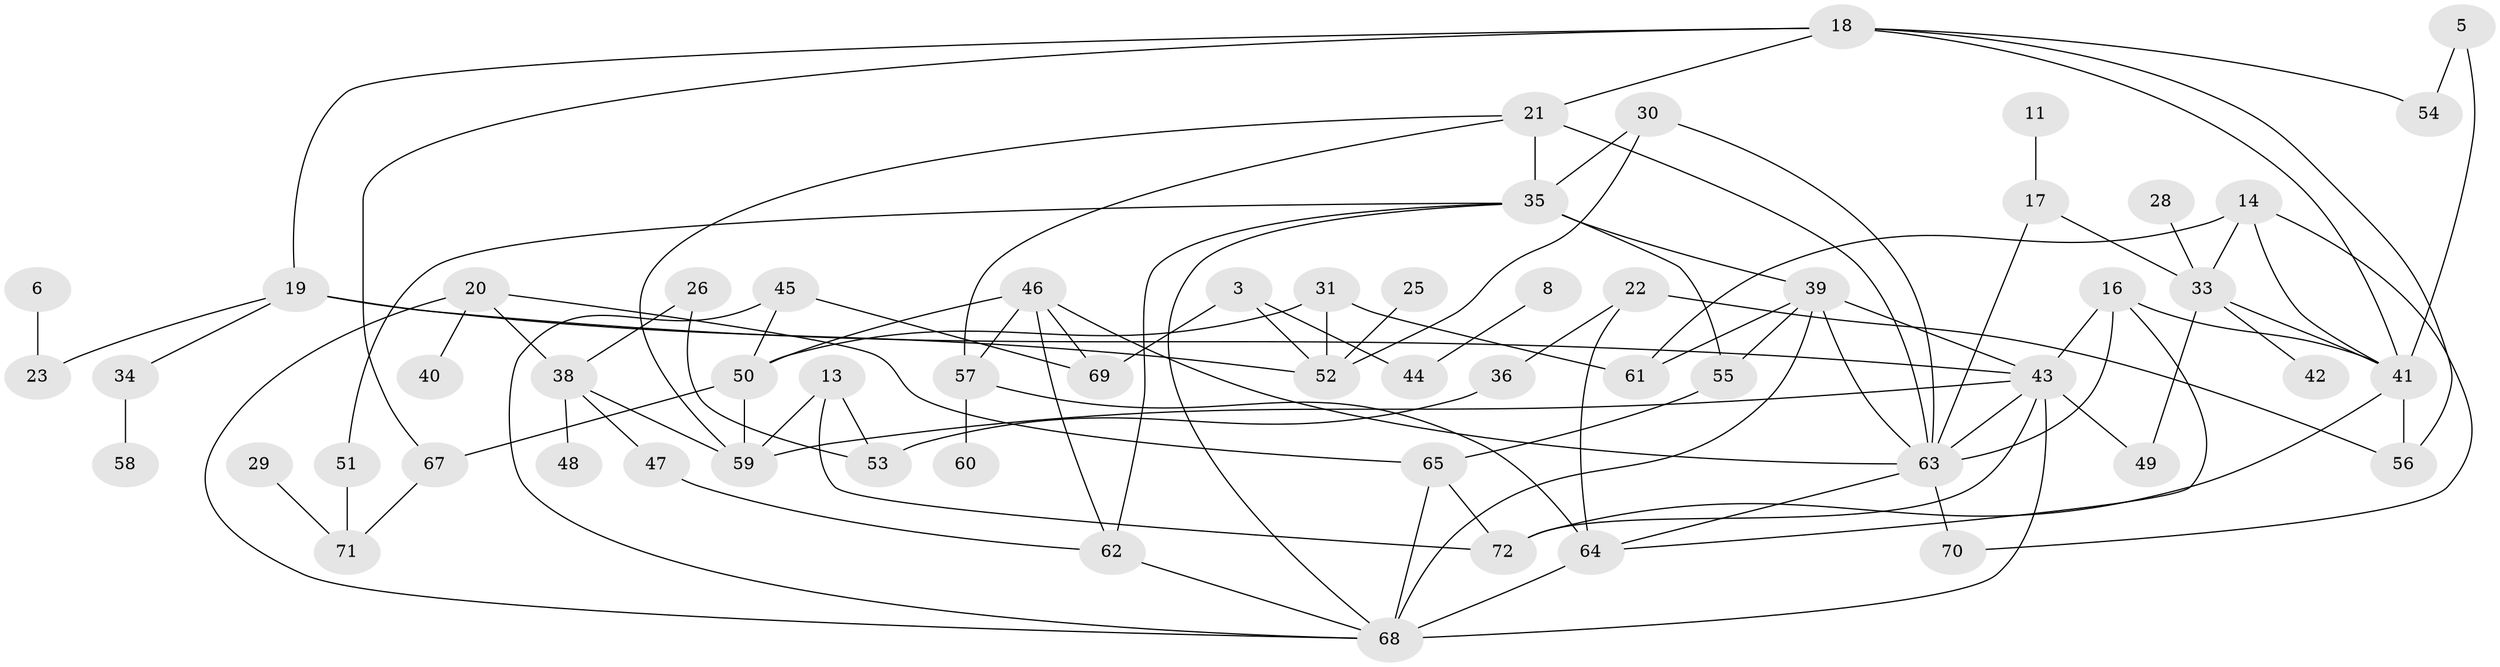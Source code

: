 // original degree distribution, {2: 0.22377622377622378, 1: 0.23076923076923078, 0: 0.08391608391608392, 3: 0.21678321678321677, 4: 0.1048951048951049, 6: 0.027972027972027972, 5: 0.09090909090909091, 7: 0.02097902097902098}
// Generated by graph-tools (version 1.1) at 2025/00/03/09/25 03:00:54]
// undirected, 59 vertices, 100 edges
graph export_dot {
graph [start="1"]
  node [color=gray90,style=filled];
  3;
  5;
  6;
  8;
  11;
  13;
  14;
  16;
  17;
  18;
  19;
  20;
  21;
  22;
  23;
  25;
  26;
  28;
  29;
  30;
  31;
  33;
  34;
  35;
  36;
  38;
  39;
  40;
  41;
  42;
  43;
  44;
  45;
  46;
  47;
  48;
  49;
  50;
  51;
  52;
  53;
  54;
  55;
  56;
  57;
  58;
  59;
  60;
  61;
  62;
  63;
  64;
  65;
  67;
  68;
  69;
  70;
  71;
  72;
  3 -- 44 [weight=1.0];
  3 -- 52 [weight=1.0];
  3 -- 69 [weight=1.0];
  5 -- 41 [weight=1.0];
  5 -- 54 [weight=1.0];
  6 -- 23 [weight=1.0];
  8 -- 44 [weight=1.0];
  11 -- 17 [weight=1.0];
  13 -- 53 [weight=1.0];
  13 -- 59 [weight=1.0];
  13 -- 72 [weight=1.0];
  14 -- 33 [weight=1.0];
  14 -- 41 [weight=1.0];
  14 -- 61 [weight=1.0];
  14 -- 70 [weight=1.0];
  16 -- 41 [weight=1.0];
  16 -- 43 [weight=1.0];
  16 -- 63 [weight=1.0];
  16 -- 64 [weight=1.0];
  17 -- 33 [weight=1.0];
  17 -- 63 [weight=1.0];
  18 -- 19 [weight=1.0];
  18 -- 21 [weight=1.0];
  18 -- 41 [weight=1.0];
  18 -- 54 [weight=1.0];
  18 -- 56 [weight=1.0];
  18 -- 67 [weight=1.0];
  19 -- 23 [weight=1.0];
  19 -- 34 [weight=1.0];
  19 -- 43 [weight=1.0];
  19 -- 52 [weight=1.0];
  20 -- 38 [weight=1.0];
  20 -- 40 [weight=1.0];
  20 -- 65 [weight=1.0];
  20 -- 68 [weight=2.0];
  21 -- 35 [weight=1.0];
  21 -- 57 [weight=1.0];
  21 -- 59 [weight=1.0];
  21 -- 63 [weight=1.0];
  22 -- 36 [weight=1.0];
  22 -- 56 [weight=1.0];
  22 -- 64 [weight=1.0];
  25 -- 52 [weight=1.0];
  26 -- 38 [weight=1.0];
  26 -- 53 [weight=1.0];
  28 -- 33 [weight=1.0];
  29 -- 71 [weight=1.0];
  30 -- 35 [weight=1.0];
  30 -- 52 [weight=1.0];
  30 -- 63 [weight=1.0];
  31 -- 50 [weight=1.0];
  31 -- 52 [weight=2.0];
  31 -- 61 [weight=1.0];
  33 -- 41 [weight=1.0];
  33 -- 42 [weight=1.0];
  33 -- 49 [weight=1.0];
  34 -- 58 [weight=1.0];
  35 -- 39 [weight=2.0];
  35 -- 51 [weight=1.0];
  35 -- 55 [weight=1.0];
  35 -- 62 [weight=1.0];
  35 -- 68 [weight=1.0];
  36 -- 53 [weight=1.0];
  38 -- 47 [weight=1.0];
  38 -- 48 [weight=1.0];
  38 -- 59 [weight=1.0];
  39 -- 43 [weight=1.0];
  39 -- 55 [weight=1.0];
  39 -- 61 [weight=1.0];
  39 -- 63 [weight=1.0];
  39 -- 68 [weight=1.0];
  41 -- 56 [weight=1.0];
  41 -- 72 [weight=1.0];
  43 -- 49 [weight=1.0];
  43 -- 59 [weight=1.0];
  43 -- 63 [weight=1.0];
  43 -- 68 [weight=1.0];
  43 -- 72 [weight=1.0];
  45 -- 50 [weight=1.0];
  45 -- 68 [weight=1.0];
  45 -- 69 [weight=1.0];
  46 -- 50 [weight=1.0];
  46 -- 57 [weight=1.0];
  46 -- 62 [weight=1.0];
  46 -- 63 [weight=1.0];
  46 -- 69 [weight=1.0];
  47 -- 62 [weight=1.0];
  50 -- 59 [weight=2.0];
  50 -- 67 [weight=1.0];
  51 -- 71 [weight=1.0];
  55 -- 65 [weight=1.0];
  57 -- 60 [weight=1.0];
  57 -- 64 [weight=2.0];
  62 -- 68 [weight=1.0];
  63 -- 64 [weight=1.0];
  63 -- 70 [weight=1.0];
  64 -- 68 [weight=3.0];
  65 -- 68 [weight=1.0];
  65 -- 72 [weight=1.0];
  67 -- 71 [weight=1.0];
}
